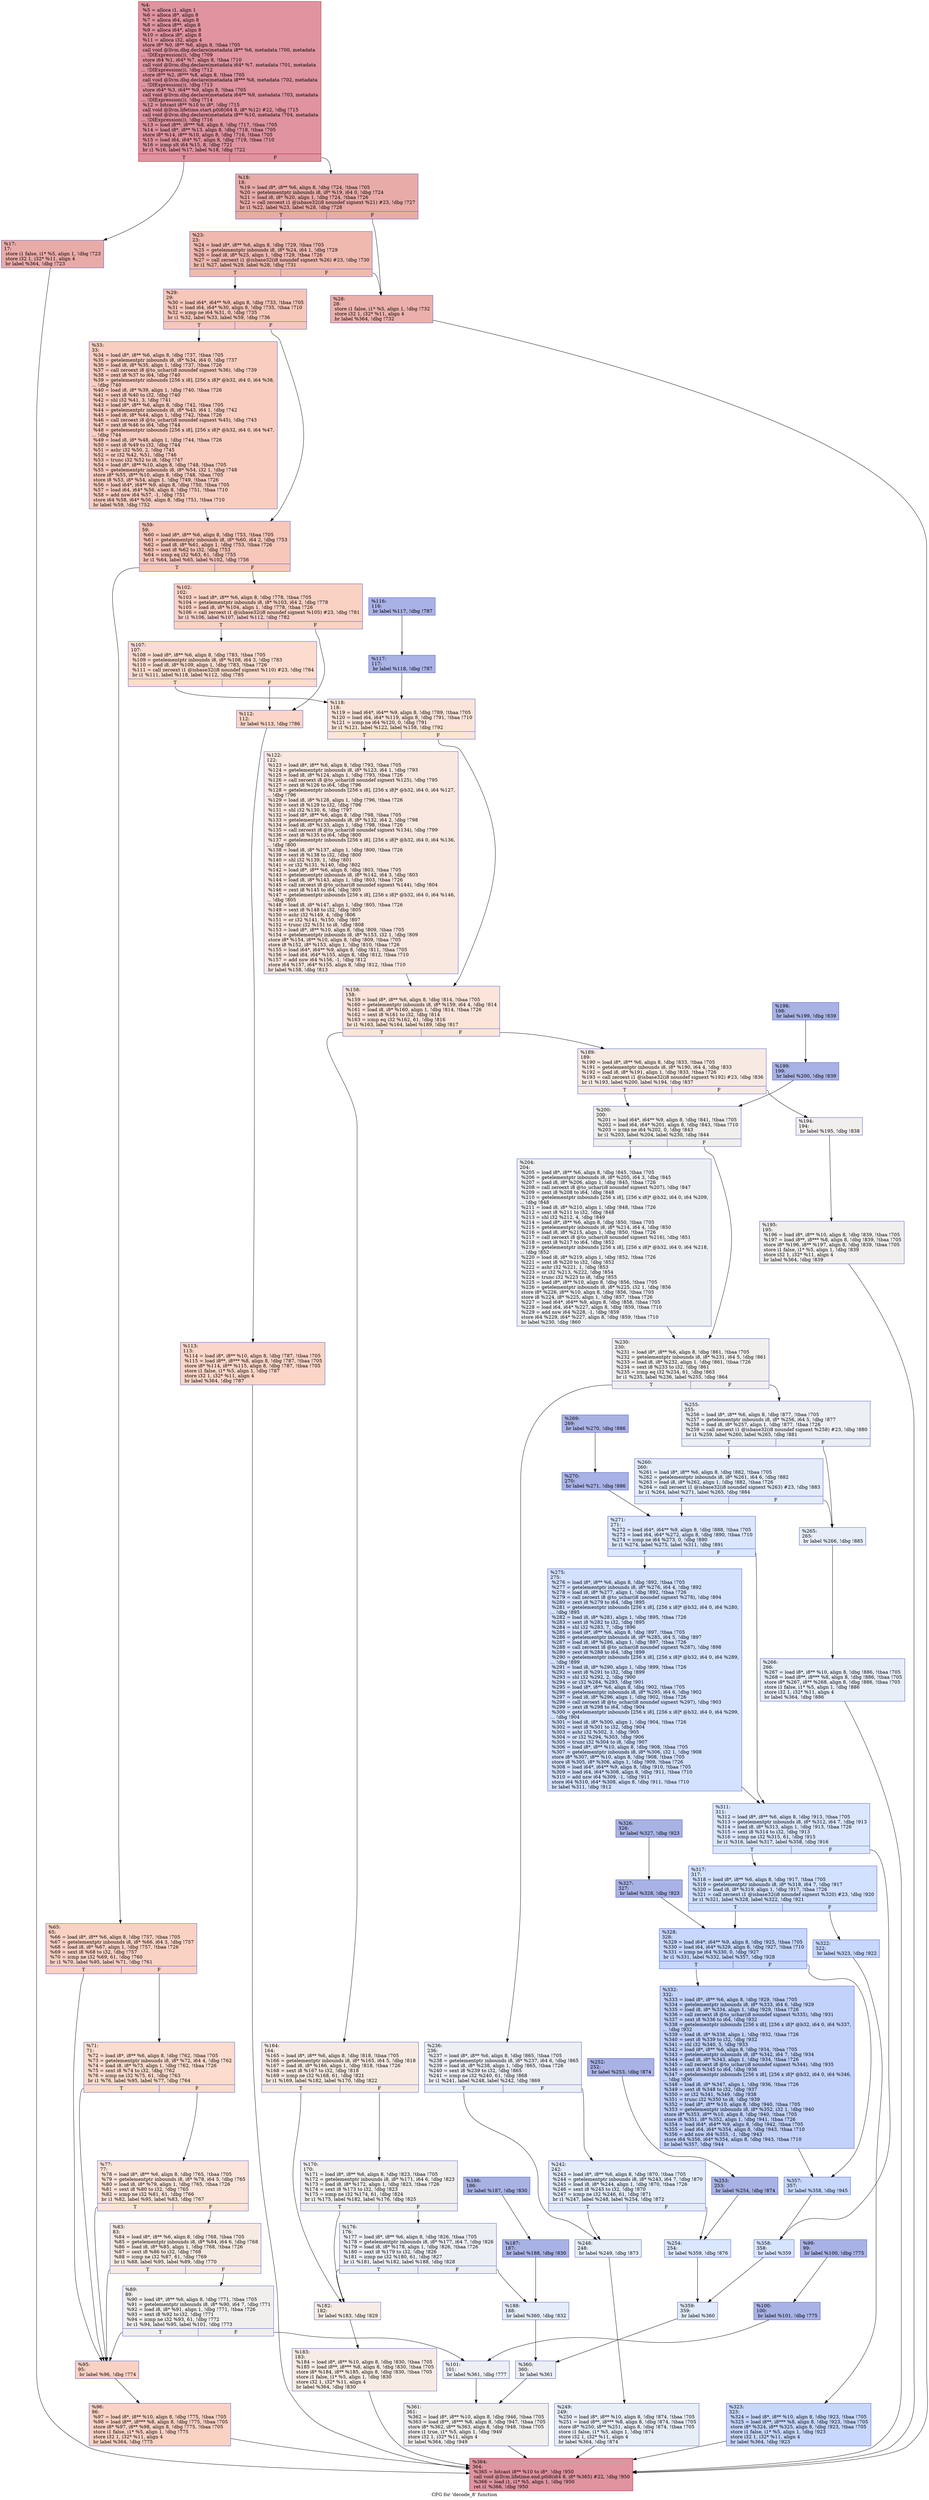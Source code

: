 digraph "CFG for 'decode_8' function" {
	label="CFG for 'decode_8' function";

	Node0x18918f0 [shape=record,color="#b70d28ff", style=filled, fillcolor="#b70d2870",label="{%4:\l  %5 = alloca i1, align 1\l  %6 = alloca i8*, align 8\l  %7 = alloca i64, align 8\l  %8 = alloca i8**, align 8\l  %9 = alloca i64*, align 8\l  %10 = alloca i8*, align 8\l  %11 = alloca i32, align 4\l  store i8* %0, i8** %6, align 8, !tbaa !705\l  call void @llvm.dbg.declare(metadata i8** %6, metadata !700, metadata\l... !DIExpression()), !dbg !709\l  store i64 %1, i64* %7, align 8, !tbaa !710\l  call void @llvm.dbg.declare(metadata i64* %7, metadata !701, metadata\l... !DIExpression()), !dbg !712\l  store i8** %2, i8*** %8, align 8, !tbaa !705\l  call void @llvm.dbg.declare(metadata i8*** %8, metadata !702, metadata\l... !DIExpression()), !dbg !713\l  store i64* %3, i64** %9, align 8, !tbaa !705\l  call void @llvm.dbg.declare(metadata i64** %9, metadata !703, metadata\l... !DIExpression()), !dbg !714\l  %12 = bitcast i8** %10 to i8*, !dbg !715\l  call void @llvm.lifetime.start.p0i8(i64 8, i8* %12) #22, !dbg !715\l  call void @llvm.dbg.declare(metadata i8** %10, metadata !704, metadata\l... !DIExpression()), !dbg !716\l  %13 = load i8**, i8*** %8, align 8, !dbg !717, !tbaa !705\l  %14 = load i8*, i8** %13, align 8, !dbg !718, !tbaa !705\l  store i8* %14, i8** %10, align 8, !dbg !716, !tbaa !705\l  %15 = load i64, i64* %7, align 8, !dbg !719, !tbaa !710\l  %16 = icmp slt i64 %15, 8, !dbg !721\l  br i1 %16, label %17, label %18, !dbg !722\l|{<s0>T|<s1>F}}"];
	Node0x18918f0:s0 -> Node0x1891d50;
	Node0x18918f0:s1 -> Node0x1891da0;
	Node0x1891d50 [shape=record,color="#3d50c3ff", style=filled, fillcolor="#cc403a70",label="{%17:\l17:                                               \l  store i1 false, i1* %5, align 1, !dbg !723\l  store i32 1, i32* %11, align 4\l  br label %364, !dbg !723\l}"];
	Node0x1891d50 -> Node0x1893330;
	Node0x1891da0 [shape=record,color="#3d50c3ff", style=filled, fillcolor="#cc403a70",label="{%18:\l18:                                               \l  %19 = load i8*, i8** %6, align 8, !dbg !724, !tbaa !705\l  %20 = getelementptr inbounds i8, i8* %19, i64 0, !dbg !724\l  %21 = load i8, i8* %20, align 1, !dbg !724, !tbaa !726\l  %22 = call zeroext i1 @isbase32(i8 noundef signext %21) #23, !dbg !727\l  br i1 %22, label %23, label %28, !dbg !728\l|{<s0>T|<s1>F}}"];
	Node0x1891da0:s0 -> Node0x1891df0;
	Node0x1891da0:s1 -> Node0x1891e40;
	Node0x1891df0 [shape=record,color="#3d50c3ff", style=filled, fillcolor="#de614d70",label="{%23:\l23:                                               \l  %24 = load i8*, i8** %6, align 8, !dbg !729, !tbaa !705\l  %25 = getelementptr inbounds i8, i8* %24, i64 1, !dbg !729\l  %26 = load i8, i8* %25, align 1, !dbg !729, !tbaa !726\l  %27 = call zeroext i1 @isbase32(i8 noundef signext %26) #23, !dbg !730\l  br i1 %27, label %29, label %28, !dbg !731\l|{<s0>T|<s1>F}}"];
	Node0x1891df0:s0 -> Node0x1891e90;
	Node0x1891df0:s1 -> Node0x1891e40;
	Node0x1891e40 [shape=record,color="#3d50c3ff", style=filled, fillcolor="#d24b4070",label="{%28:\l28:                                               \l  store i1 false, i1* %5, align 1, !dbg !732\l  store i32 1, i32* %11, align 4\l  br label %364, !dbg !732\l}"];
	Node0x1891e40 -> Node0x1893330;
	Node0x1891e90 [shape=record,color="#3d50c3ff", style=filled, fillcolor="#ec7f6370",label="{%29:\l29:                                               \l  %30 = load i64*, i64** %9, align 8, !dbg !733, !tbaa !705\l  %31 = load i64, i64* %30, align 8, !dbg !735, !tbaa !710\l  %32 = icmp ne i64 %31, 0, !dbg !735\l  br i1 %32, label %33, label %59, !dbg !736\l|{<s0>T|<s1>F}}"];
	Node0x1891e90:s0 -> Node0x1891ee0;
	Node0x1891e90:s1 -> Node0x1891f30;
	Node0x1891ee0 [shape=record,color="#3d50c3ff", style=filled, fillcolor="#f2907270",label="{%33:\l33:                                               \l  %34 = load i8*, i8** %6, align 8, !dbg !737, !tbaa !705\l  %35 = getelementptr inbounds i8, i8* %34, i64 0, !dbg !737\l  %36 = load i8, i8* %35, align 1, !dbg !737, !tbaa !726\l  %37 = call zeroext i8 @to_uchar(i8 noundef signext %36), !dbg !739\l  %38 = zext i8 %37 to i64, !dbg !740\l  %39 = getelementptr inbounds [256 x i8], [256 x i8]* @b32, i64 0, i64 %38,\l... !dbg !740\l  %40 = load i8, i8* %39, align 1, !dbg !740, !tbaa !726\l  %41 = sext i8 %40 to i32, !dbg !740\l  %42 = shl i32 %41, 3, !dbg !741\l  %43 = load i8*, i8** %6, align 8, !dbg !742, !tbaa !705\l  %44 = getelementptr inbounds i8, i8* %43, i64 1, !dbg !742\l  %45 = load i8, i8* %44, align 1, !dbg !742, !tbaa !726\l  %46 = call zeroext i8 @to_uchar(i8 noundef signext %45), !dbg !743\l  %47 = zext i8 %46 to i64, !dbg !744\l  %48 = getelementptr inbounds [256 x i8], [256 x i8]* @b32, i64 0, i64 %47,\l... !dbg !744\l  %49 = load i8, i8* %48, align 1, !dbg !744, !tbaa !726\l  %50 = sext i8 %49 to i32, !dbg !744\l  %51 = ashr i32 %50, 2, !dbg !745\l  %52 = or i32 %42, %51, !dbg !746\l  %53 = trunc i32 %52 to i8, !dbg !747\l  %54 = load i8*, i8** %10, align 8, !dbg !748, !tbaa !705\l  %55 = getelementptr inbounds i8, i8* %54, i32 1, !dbg !748\l  store i8* %55, i8** %10, align 8, !dbg !748, !tbaa !705\l  store i8 %53, i8* %54, align 1, !dbg !749, !tbaa !726\l  %56 = load i64*, i64** %9, align 8, !dbg !750, !tbaa !705\l  %57 = load i64, i64* %56, align 8, !dbg !751, !tbaa !710\l  %58 = add nsw i64 %57, -1, !dbg !751\l  store i64 %58, i64* %56, align 8, !dbg !751, !tbaa !710\l  br label %59, !dbg !752\l}"];
	Node0x1891ee0 -> Node0x1891f30;
	Node0x1891f30 [shape=record,color="#3d50c3ff", style=filled, fillcolor="#ec7f6370",label="{%59:\l59:                                               \l  %60 = load i8*, i8** %6, align 8, !dbg !753, !tbaa !705\l  %61 = getelementptr inbounds i8, i8* %60, i64 2, !dbg !753\l  %62 = load i8, i8* %61, align 1, !dbg !753, !tbaa !726\l  %63 = sext i8 %62 to i32, !dbg !753\l  %64 = icmp eq i32 %63, 61, !dbg !755\l  br i1 %64, label %65, label %102, !dbg !756\l|{<s0>T|<s1>F}}"];
	Node0x1891f30:s0 -> Node0x1891f80;
	Node0x1891f30:s1 -> Node0x18922a0;
	Node0x1891f80 [shape=record,color="#3d50c3ff", style=filled, fillcolor="#f4987a70",label="{%65:\l65:                                               \l  %66 = load i8*, i8** %6, align 8, !dbg !757, !tbaa !705\l  %67 = getelementptr inbounds i8, i8* %66, i64 3, !dbg !757\l  %68 = load i8, i8* %67, align 1, !dbg !757, !tbaa !726\l  %69 = sext i8 %68 to i32, !dbg !757\l  %70 = icmp ne i32 %69, 61, !dbg !760\l  br i1 %70, label %95, label %71, !dbg !761\l|{<s0>T|<s1>F}}"];
	Node0x1891f80:s0 -> Node0x1892110;
	Node0x1891f80:s1 -> Node0x1891fd0;
	Node0x1891fd0 [shape=record,color="#3d50c3ff", style=filled, fillcolor="#f7af9170",label="{%71:\l71:                                               \l  %72 = load i8*, i8** %6, align 8, !dbg !762, !tbaa !705\l  %73 = getelementptr inbounds i8, i8* %72, i64 4, !dbg !762\l  %74 = load i8, i8* %73, align 1, !dbg !762, !tbaa !726\l  %75 = sext i8 %74 to i32, !dbg !762\l  %76 = icmp ne i32 %75, 61, !dbg !763\l  br i1 %76, label %95, label %77, !dbg !764\l|{<s0>T|<s1>F}}"];
	Node0x1891fd0:s0 -> Node0x1892110;
	Node0x1891fd0:s1 -> Node0x1892020;
	Node0x1892020 [shape=record,color="#3d50c3ff", style=filled, fillcolor="#f5c1a970",label="{%77:\l77:                                               \l  %78 = load i8*, i8** %6, align 8, !dbg !765, !tbaa !705\l  %79 = getelementptr inbounds i8, i8* %78, i64 5, !dbg !765\l  %80 = load i8, i8* %79, align 1, !dbg !765, !tbaa !726\l  %81 = sext i8 %80 to i32, !dbg !765\l  %82 = icmp ne i32 %81, 61, !dbg !766\l  br i1 %82, label %95, label %83, !dbg !767\l|{<s0>T|<s1>F}}"];
	Node0x1892020:s0 -> Node0x1892110;
	Node0x1892020:s1 -> Node0x1892070;
	Node0x1892070 [shape=record,color="#3d50c3ff", style=filled, fillcolor="#eed0c070",label="{%83:\l83:                                               \l  %84 = load i8*, i8** %6, align 8, !dbg !768, !tbaa !705\l  %85 = getelementptr inbounds i8, i8* %84, i64 6, !dbg !768\l  %86 = load i8, i8* %85, align 1, !dbg !768, !tbaa !726\l  %87 = sext i8 %86 to i32, !dbg !768\l  %88 = icmp ne i32 %87, 61, !dbg !769\l  br i1 %88, label %95, label %89, !dbg !770\l|{<s0>T|<s1>F}}"];
	Node0x1892070:s0 -> Node0x1892110;
	Node0x1892070:s1 -> Node0x18920c0;
	Node0x18920c0 [shape=record,color="#3d50c3ff", style=filled, fillcolor="#e0dbd870",label="{%89:\l89:                                               \l  %90 = load i8*, i8** %6, align 8, !dbg !771, !tbaa !705\l  %91 = getelementptr inbounds i8, i8* %90, i64 7, !dbg !771\l  %92 = load i8, i8* %91, align 1, !dbg !771, !tbaa !726\l  %93 = sext i8 %92 to i32, !dbg !771\l  %94 = icmp ne i32 %93, 61, !dbg !772\l  br i1 %94, label %95, label %101, !dbg !773\l|{<s0>T|<s1>F}}"];
	Node0x18920c0:s0 -> Node0x1892110;
	Node0x18920c0:s1 -> Node0x1892250;
	Node0x1892110 [shape=record,color="#3d50c3ff", style=filled, fillcolor="#f4987a70",label="{%95:\l95:                                               \l  br label %96, !dbg !774\l}"];
	Node0x1892110 -> Node0x1892160;
	Node0x1892160 [shape=record,color="#3d50c3ff", style=filled, fillcolor="#f4987a70",label="{%96:\l96:                                               \l  %97 = load i8*, i8** %10, align 8, !dbg !775, !tbaa !705\l  %98 = load i8**, i8*** %8, align 8, !dbg !775, !tbaa !705\l  store i8* %97, i8** %98, align 8, !dbg !775, !tbaa !705\l  store i1 false, i1* %5, align 1, !dbg !775\l  store i32 1, i32* %11, align 4\l  br label %364, !dbg !775\l}"];
	Node0x1892160 -> Node0x1893330;
	Node0x18921b0 [shape=record,color="#3d50c3ff", style=filled, fillcolor="#3d50c370",label="{%99:\l99:                                               \l  br label %100, !dbg !775\l}"];
	Node0x18921b0 -> Node0x1892200;
	Node0x1892200 [shape=record,color="#3d50c3ff", style=filled, fillcolor="#3d50c370",label="{%100:\l100:                                              \l  br label %101, !dbg !775\l}"];
	Node0x1892200 -> Node0x1892250;
	Node0x1892250 [shape=record,color="#3d50c3ff", style=filled, fillcolor="#d4dbe670",label="{%101:\l101:                                              \l  br label %361, !dbg !777\l}"];
	Node0x1892250 -> Node0x18932e0;
	Node0x18922a0 [shape=record,color="#3d50c3ff", style=filled, fillcolor="#f4987a70",label="{%102:\l102:                                              \l  %103 = load i8*, i8** %6, align 8, !dbg !778, !tbaa !705\l  %104 = getelementptr inbounds i8, i8* %103, i64 2, !dbg !778\l  %105 = load i8, i8* %104, align 1, !dbg !778, !tbaa !726\l  %106 = call zeroext i1 @isbase32(i8 noundef signext %105) #23, !dbg !781\l  br i1 %106, label %107, label %112, !dbg !782\l|{<s0>T|<s1>F}}"];
	Node0x18922a0:s0 -> Node0x18922f0;
	Node0x18922a0:s1 -> Node0x1892340;
	Node0x18922f0 [shape=record,color="#3d50c3ff", style=filled, fillcolor="#f7af9170",label="{%107:\l107:                                              \l  %108 = load i8*, i8** %6, align 8, !dbg !783, !tbaa !705\l  %109 = getelementptr inbounds i8, i8* %108, i64 3, !dbg !783\l  %110 = load i8, i8* %109, align 1, !dbg !783, !tbaa !726\l  %111 = call zeroext i1 @isbase32(i8 noundef signext %110) #23, !dbg !784\l  br i1 %111, label %118, label %112, !dbg !785\l|{<s0>T|<s1>F}}"];
	Node0x18922f0:s0 -> Node0x1892480;
	Node0x18922f0:s1 -> Node0x1892340;
	Node0x1892340 [shape=record,color="#3d50c3ff", style=filled, fillcolor="#f5a08170",label="{%112:\l112:                                              \l  br label %113, !dbg !786\l}"];
	Node0x1892340 -> Node0x1892390;
	Node0x1892390 [shape=record,color="#3d50c3ff", style=filled, fillcolor="#f5a08170",label="{%113:\l113:                                              \l  %114 = load i8*, i8** %10, align 8, !dbg !787, !tbaa !705\l  %115 = load i8**, i8*** %8, align 8, !dbg !787, !tbaa !705\l  store i8* %114, i8** %115, align 8, !dbg !787, !tbaa !705\l  store i1 false, i1* %5, align 1, !dbg !787\l  store i32 1, i32* %11, align 4\l  br label %364, !dbg !787\l}"];
	Node0x1892390 -> Node0x1893330;
	Node0x18923e0 [shape=record,color="#3d50c3ff", style=filled, fillcolor="#3d50c370",label="{%116:\l116:                                              \l  br label %117, !dbg !787\l}"];
	Node0x18923e0 -> Node0x1892430;
	Node0x1892430 [shape=record,color="#3d50c3ff", style=filled, fillcolor="#3d50c370",label="{%117:\l117:                                              \l  br label %118, !dbg !787\l}"];
	Node0x1892430 -> Node0x1892480;
	Node0x1892480 [shape=record,color="#3d50c3ff", style=filled, fillcolor="#f5c1a970",label="{%118:\l118:                                              \l  %119 = load i64*, i64** %9, align 8, !dbg !789, !tbaa !705\l  %120 = load i64, i64* %119, align 8, !dbg !791, !tbaa !710\l  %121 = icmp ne i64 %120, 0, !dbg !791\l  br i1 %121, label %122, label %158, !dbg !792\l|{<s0>T|<s1>F}}"];
	Node0x1892480:s0 -> Node0x18924d0;
	Node0x1892480:s1 -> Node0x1892520;
	Node0x18924d0 [shape=record,color="#3d50c3ff", style=filled, fillcolor="#f1ccb870",label="{%122:\l122:                                              \l  %123 = load i8*, i8** %6, align 8, !dbg !793, !tbaa !705\l  %124 = getelementptr inbounds i8, i8* %123, i64 1, !dbg !793\l  %125 = load i8, i8* %124, align 1, !dbg !793, !tbaa !726\l  %126 = call zeroext i8 @to_uchar(i8 noundef signext %125), !dbg !795\l  %127 = zext i8 %126 to i64, !dbg !796\l  %128 = getelementptr inbounds [256 x i8], [256 x i8]* @b32, i64 0, i64 %127,\l... !dbg !796\l  %129 = load i8, i8* %128, align 1, !dbg !796, !tbaa !726\l  %130 = sext i8 %129 to i32, !dbg !796\l  %131 = shl i32 %130, 6, !dbg !797\l  %132 = load i8*, i8** %6, align 8, !dbg !798, !tbaa !705\l  %133 = getelementptr inbounds i8, i8* %132, i64 2, !dbg !798\l  %134 = load i8, i8* %133, align 1, !dbg !798, !tbaa !726\l  %135 = call zeroext i8 @to_uchar(i8 noundef signext %134), !dbg !799\l  %136 = zext i8 %135 to i64, !dbg !800\l  %137 = getelementptr inbounds [256 x i8], [256 x i8]* @b32, i64 0, i64 %136,\l... !dbg !800\l  %138 = load i8, i8* %137, align 1, !dbg !800, !tbaa !726\l  %139 = sext i8 %138 to i32, !dbg !800\l  %140 = shl i32 %139, 1, !dbg !801\l  %141 = or i32 %131, %140, !dbg !802\l  %142 = load i8*, i8** %6, align 8, !dbg !803, !tbaa !705\l  %143 = getelementptr inbounds i8, i8* %142, i64 3, !dbg !803\l  %144 = load i8, i8* %143, align 1, !dbg !803, !tbaa !726\l  %145 = call zeroext i8 @to_uchar(i8 noundef signext %144), !dbg !804\l  %146 = zext i8 %145 to i64, !dbg !805\l  %147 = getelementptr inbounds [256 x i8], [256 x i8]* @b32, i64 0, i64 %146,\l... !dbg !805\l  %148 = load i8, i8* %147, align 1, !dbg !805, !tbaa !726\l  %149 = sext i8 %148 to i32, !dbg !805\l  %150 = ashr i32 %149, 4, !dbg !806\l  %151 = or i32 %141, %150, !dbg !807\l  %152 = trunc i32 %151 to i8, !dbg !808\l  %153 = load i8*, i8** %10, align 8, !dbg !809, !tbaa !705\l  %154 = getelementptr inbounds i8, i8* %153, i32 1, !dbg !809\l  store i8* %154, i8** %10, align 8, !dbg !809, !tbaa !705\l  store i8 %152, i8* %153, align 1, !dbg !810, !tbaa !726\l  %155 = load i64*, i64** %9, align 8, !dbg !811, !tbaa !705\l  %156 = load i64, i64* %155, align 8, !dbg !812, !tbaa !710\l  %157 = add nsw i64 %156, -1, !dbg !812\l  store i64 %157, i64* %155, align 8, !dbg !812, !tbaa !710\l  br label %158, !dbg !813\l}"];
	Node0x18924d0 -> Node0x1892520;
	Node0x1892520 [shape=record,color="#3d50c3ff", style=filled, fillcolor="#f5c1a970",label="{%158:\l158:                                              \l  %159 = load i8*, i8** %6, align 8, !dbg !814, !tbaa !705\l  %160 = getelementptr inbounds i8, i8* %159, i64 4, !dbg !814\l  %161 = load i8, i8* %160, align 1, !dbg !814, !tbaa !726\l  %162 = sext i8 %161 to i32, !dbg !814\l  %163 = icmp eq i32 %162, 61, !dbg !816\l  br i1 %163, label %164, label %189, !dbg !817\l|{<s0>T|<s1>F}}"];
	Node0x1892520:s0 -> Node0x1892570;
	Node0x1892520:s1 -> Node0x18927f0;
	Node0x1892570 [shape=record,color="#3d50c3ff", style=filled, fillcolor="#eed0c070",label="{%164:\l164:                                              \l  %165 = load i8*, i8** %6, align 8, !dbg !818, !tbaa !705\l  %166 = getelementptr inbounds i8, i8* %165, i64 5, !dbg !818\l  %167 = load i8, i8* %166, align 1, !dbg !818, !tbaa !726\l  %168 = sext i8 %167 to i32, !dbg !818\l  %169 = icmp ne i32 %168, 61, !dbg !821\l  br i1 %169, label %182, label %170, !dbg !822\l|{<s0>T|<s1>F}}"];
	Node0x1892570:s0 -> Node0x1892660;
	Node0x1892570:s1 -> Node0x18925c0;
	Node0x18925c0 [shape=record,color="#3d50c3ff", style=filled, fillcolor="#e0dbd870",label="{%170:\l170:                                              \l  %171 = load i8*, i8** %6, align 8, !dbg !823, !tbaa !705\l  %172 = getelementptr inbounds i8, i8* %171, i64 6, !dbg !823\l  %173 = load i8, i8* %172, align 1, !dbg !823, !tbaa !726\l  %174 = sext i8 %173 to i32, !dbg !823\l  %175 = icmp ne i32 %174, 61, !dbg !824\l  br i1 %175, label %182, label %176, !dbg !825\l|{<s0>T|<s1>F}}"];
	Node0x18925c0:s0 -> Node0x1892660;
	Node0x18925c0:s1 -> Node0x1892610;
	Node0x1892610 [shape=record,color="#3d50c3ff", style=filled, fillcolor="#d4dbe670",label="{%176:\l176:                                              \l  %177 = load i8*, i8** %6, align 8, !dbg !826, !tbaa !705\l  %178 = getelementptr inbounds i8, i8* %177, i64 7, !dbg !826\l  %179 = load i8, i8* %178, align 1, !dbg !826, !tbaa !726\l  %180 = sext i8 %179 to i32, !dbg !826\l  %181 = icmp ne i32 %180, 61, !dbg !827\l  br i1 %181, label %182, label %188, !dbg !828\l|{<s0>T|<s1>F}}"];
	Node0x1892610:s0 -> Node0x1892660;
	Node0x1892610:s1 -> Node0x18927a0;
	Node0x1892660 [shape=record,color="#3d50c3ff", style=filled, fillcolor="#ecd3c570",label="{%182:\l182:                                              \l  br label %183, !dbg !829\l}"];
	Node0x1892660 -> Node0x18926b0;
	Node0x18926b0 [shape=record,color="#3d50c3ff", style=filled, fillcolor="#ecd3c570",label="{%183:\l183:                                              \l  %184 = load i8*, i8** %10, align 8, !dbg !830, !tbaa !705\l  %185 = load i8**, i8*** %8, align 8, !dbg !830, !tbaa !705\l  store i8* %184, i8** %185, align 8, !dbg !830, !tbaa !705\l  store i1 false, i1* %5, align 1, !dbg !830\l  store i32 1, i32* %11, align 4\l  br label %364, !dbg !830\l}"];
	Node0x18926b0 -> Node0x1893330;
	Node0x1892700 [shape=record,color="#3d50c3ff", style=filled, fillcolor="#3d50c370",label="{%186:\l186:                                              \l  br label %187, !dbg !830\l}"];
	Node0x1892700 -> Node0x1892750;
	Node0x1892750 [shape=record,color="#3d50c3ff", style=filled, fillcolor="#3d50c370",label="{%187:\l187:                                              \l  br label %188, !dbg !830\l}"];
	Node0x1892750 -> Node0x18927a0;
	Node0x18927a0 [shape=record,color="#3d50c3ff", style=filled, fillcolor="#c1d4f470",label="{%188:\l188:                                              \l  br label %360, !dbg !832\l}"];
	Node0x18927a0 -> Node0x1893290;
	Node0x18927f0 [shape=record,color="#3d50c3ff", style=filled, fillcolor="#eed0c070",label="{%189:\l189:                                              \l  %190 = load i8*, i8** %6, align 8, !dbg !833, !tbaa !705\l  %191 = getelementptr inbounds i8, i8* %190, i64 4, !dbg !833\l  %192 = load i8, i8* %191, align 1, !dbg !833, !tbaa !726\l  %193 = call zeroext i1 @isbase32(i8 noundef signext %192) #23, !dbg !836\l  br i1 %193, label %200, label %194, !dbg !837\l|{<s0>T|<s1>F}}"];
	Node0x18927f0:s0 -> Node0x1892980;
	Node0x18927f0:s1 -> Node0x1892840;
	Node0x1892840 [shape=record,color="#3d50c3ff", style=filled, fillcolor="#e0dbd870",label="{%194:\l194:                                              \l  br label %195, !dbg !838\l}"];
	Node0x1892840 -> Node0x1892890;
	Node0x1892890 [shape=record,color="#3d50c3ff", style=filled, fillcolor="#e0dbd870",label="{%195:\l195:                                              \l  %196 = load i8*, i8** %10, align 8, !dbg !839, !tbaa !705\l  %197 = load i8**, i8*** %8, align 8, !dbg !839, !tbaa !705\l  store i8* %196, i8** %197, align 8, !dbg !839, !tbaa !705\l  store i1 false, i1* %5, align 1, !dbg !839\l  store i32 1, i32* %11, align 4\l  br label %364, !dbg !839\l}"];
	Node0x1892890 -> Node0x1893330;
	Node0x18928e0 [shape=record,color="#3d50c3ff", style=filled, fillcolor="#3d50c370",label="{%198:\l198:                                              \l  br label %199, !dbg !839\l}"];
	Node0x18928e0 -> Node0x1892930;
	Node0x1892930 [shape=record,color="#3d50c3ff", style=filled, fillcolor="#3d50c370",label="{%199:\l199:                                              \l  br label %200, !dbg !839\l}"];
	Node0x1892930 -> Node0x1892980;
	Node0x1892980 [shape=record,color="#3d50c3ff", style=filled, fillcolor="#e0dbd870",label="{%200:\l200:                                              \l  %201 = load i64*, i64** %9, align 8, !dbg !841, !tbaa !705\l  %202 = load i64, i64* %201, align 8, !dbg !843, !tbaa !710\l  %203 = icmp ne i64 %202, 0, !dbg !843\l  br i1 %203, label %204, label %230, !dbg !844\l|{<s0>T|<s1>F}}"];
	Node0x1892980:s0 -> Node0x18929d0;
	Node0x1892980:s1 -> Node0x1892a20;
	Node0x18929d0 [shape=record,color="#3d50c3ff", style=filled, fillcolor="#d6dce470",label="{%204:\l204:                                              \l  %205 = load i8*, i8** %6, align 8, !dbg !845, !tbaa !705\l  %206 = getelementptr inbounds i8, i8* %205, i64 3, !dbg !845\l  %207 = load i8, i8* %206, align 1, !dbg !845, !tbaa !726\l  %208 = call zeroext i8 @to_uchar(i8 noundef signext %207), !dbg !847\l  %209 = zext i8 %208 to i64, !dbg !848\l  %210 = getelementptr inbounds [256 x i8], [256 x i8]* @b32, i64 0, i64 %209,\l... !dbg !848\l  %211 = load i8, i8* %210, align 1, !dbg !848, !tbaa !726\l  %212 = sext i8 %211 to i32, !dbg !848\l  %213 = shl i32 %212, 4, !dbg !849\l  %214 = load i8*, i8** %6, align 8, !dbg !850, !tbaa !705\l  %215 = getelementptr inbounds i8, i8* %214, i64 4, !dbg !850\l  %216 = load i8, i8* %215, align 1, !dbg !850, !tbaa !726\l  %217 = call zeroext i8 @to_uchar(i8 noundef signext %216), !dbg !851\l  %218 = zext i8 %217 to i64, !dbg !852\l  %219 = getelementptr inbounds [256 x i8], [256 x i8]* @b32, i64 0, i64 %218,\l... !dbg !852\l  %220 = load i8, i8* %219, align 1, !dbg !852, !tbaa !726\l  %221 = sext i8 %220 to i32, !dbg !852\l  %222 = ashr i32 %221, 1, !dbg !853\l  %223 = or i32 %213, %222, !dbg !854\l  %224 = trunc i32 %223 to i8, !dbg !855\l  %225 = load i8*, i8** %10, align 8, !dbg !856, !tbaa !705\l  %226 = getelementptr inbounds i8, i8* %225, i32 1, !dbg !856\l  store i8* %226, i8** %10, align 8, !dbg !856, !tbaa !705\l  store i8 %224, i8* %225, align 1, !dbg !857, !tbaa !726\l  %227 = load i64*, i64** %9, align 8, !dbg !858, !tbaa !705\l  %228 = load i64, i64* %227, align 8, !dbg !859, !tbaa !710\l  %229 = add nsw i64 %228, -1, !dbg !859\l  store i64 %229, i64* %227, align 8, !dbg !859, !tbaa !710\l  br label %230, !dbg !860\l}"];
	Node0x18929d0 -> Node0x1892a20;
	Node0x1892a20 [shape=record,color="#3d50c3ff", style=filled, fillcolor="#e0dbd870",label="{%230:\l230:                                              \l  %231 = load i8*, i8** %6, align 8, !dbg !861, !tbaa !705\l  %232 = getelementptr inbounds i8, i8* %231, i64 5, !dbg !861\l  %233 = load i8, i8* %232, align 1, !dbg !861, !tbaa !726\l  %234 = sext i8 %233 to i32, !dbg !861\l  %235 = icmp eq i32 %234, 61, !dbg !863\l  br i1 %235, label %236, label %255, !dbg !864\l|{<s0>T|<s1>F}}"];
	Node0x1892a20:s0 -> Node0x1892a70;
	Node0x1892a20:s1 -> Node0x1892ca0;
	Node0x1892a70 [shape=record,color="#3d50c3ff", style=filled, fillcolor="#d4dbe670",label="{%236:\l236:                                              \l  %237 = load i8*, i8** %6, align 8, !dbg !865, !tbaa !705\l  %238 = getelementptr inbounds i8, i8* %237, i64 6, !dbg !865\l  %239 = load i8, i8* %238, align 1, !dbg !865, !tbaa !726\l  %240 = sext i8 %239 to i32, !dbg !865\l  %241 = icmp ne i32 %240, 61, !dbg !868\l  br i1 %241, label %248, label %242, !dbg !869\l|{<s0>T|<s1>F}}"];
	Node0x1892a70:s0 -> Node0x1892b10;
	Node0x1892a70:s1 -> Node0x1892ac0;
	Node0x1892ac0 [shape=record,color="#3d50c3ff", style=filled, fillcolor="#c1d4f470",label="{%242:\l242:                                              \l  %243 = load i8*, i8** %6, align 8, !dbg !870, !tbaa !705\l  %244 = getelementptr inbounds i8, i8* %243, i64 7, !dbg !870\l  %245 = load i8, i8* %244, align 1, !dbg !870, !tbaa !726\l  %246 = sext i8 %245 to i32, !dbg !870\l  %247 = icmp ne i32 %246, 61, !dbg !871\l  br i1 %247, label %248, label %254, !dbg !872\l|{<s0>T|<s1>F}}"];
	Node0x1892ac0:s0 -> Node0x1892b10;
	Node0x1892ac0:s1 -> Node0x1892c50;
	Node0x1892b10 [shape=record,color="#3d50c3ff", style=filled, fillcolor="#cbd8ee70",label="{%248:\l248:                                              \l  br label %249, !dbg !873\l}"];
	Node0x1892b10 -> Node0x1892b60;
	Node0x1892b60 [shape=record,color="#3d50c3ff", style=filled, fillcolor="#cbd8ee70",label="{%249:\l249:                                              \l  %250 = load i8*, i8** %10, align 8, !dbg !874, !tbaa !705\l  %251 = load i8**, i8*** %8, align 8, !dbg !874, !tbaa !705\l  store i8* %250, i8** %251, align 8, !dbg !874, !tbaa !705\l  store i1 false, i1* %5, align 1, !dbg !874\l  store i32 1, i32* %11, align 4\l  br label %364, !dbg !874\l}"];
	Node0x1892b60 -> Node0x1893330;
	Node0x1892bb0 [shape=record,color="#3d50c3ff", style=filled, fillcolor="#3d50c370",label="{%252:\l252:                                              \l  br label %253, !dbg !874\l}"];
	Node0x1892bb0 -> Node0x1892c00;
	Node0x1892c00 [shape=record,color="#3d50c3ff", style=filled, fillcolor="#3d50c370",label="{%253:\l253:                                              \l  br label %254, !dbg !874\l}"];
	Node0x1892c00 -> Node0x1892c50;
	Node0x1892c50 [shape=record,color="#3d50c3ff", style=filled, fillcolor="#aec9fc70",label="{%254:\l254:                                              \l  br label %359, !dbg !876\l}"];
	Node0x1892c50 -> Node0x1893240;
	Node0x1892ca0 [shape=record,color="#3d50c3ff", style=filled, fillcolor="#d4dbe670",label="{%255:\l255:                                              \l  %256 = load i8*, i8** %6, align 8, !dbg !877, !tbaa !705\l  %257 = getelementptr inbounds i8, i8* %256, i64 5, !dbg !877\l  %258 = load i8, i8* %257, align 1, !dbg !877, !tbaa !726\l  %259 = call zeroext i1 @isbase32(i8 noundef signext %258) #23, !dbg !880\l  br i1 %259, label %260, label %265, !dbg !881\l|{<s0>T|<s1>F}}"];
	Node0x1892ca0:s0 -> Node0x1892cf0;
	Node0x1892ca0:s1 -> Node0x1892d40;
	Node0x1892cf0 [shape=record,color="#3d50c3ff", style=filled, fillcolor="#c1d4f470",label="{%260:\l260:                                              \l  %261 = load i8*, i8** %6, align 8, !dbg !882, !tbaa !705\l  %262 = getelementptr inbounds i8, i8* %261, i64 6, !dbg !882\l  %263 = load i8, i8* %262, align 1, !dbg !882, !tbaa !726\l  %264 = call zeroext i1 @isbase32(i8 noundef signext %263) #23, !dbg !883\l  br i1 %264, label %271, label %265, !dbg !884\l|{<s0>T|<s1>F}}"];
	Node0x1892cf0:s0 -> Node0x1892e80;
	Node0x1892cf0:s1 -> Node0x1892d40;
	Node0x1892d40 [shape=record,color="#3d50c3ff", style=filled, fillcolor="#cbd8ee70",label="{%265:\l265:                                              \l  br label %266, !dbg !885\l}"];
	Node0x1892d40 -> Node0x1892d90;
	Node0x1892d90 [shape=record,color="#3d50c3ff", style=filled, fillcolor="#cbd8ee70",label="{%266:\l266:                                              \l  %267 = load i8*, i8** %10, align 8, !dbg !886, !tbaa !705\l  %268 = load i8**, i8*** %8, align 8, !dbg !886, !tbaa !705\l  store i8* %267, i8** %268, align 8, !dbg !886, !tbaa !705\l  store i1 false, i1* %5, align 1, !dbg !886\l  store i32 1, i32* %11, align 4\l  br label %364, !dbg !886\l}"];
	Node0x1892d90 -> Node0x1893330;
	Node0x1892de0 [shape=record,color="#3d50c3ff", style=filled, fillcolor="#3d50c370",label="{%269:\l269:                                              \l  br label %270, !dbg !886\l}"];
	Node0x1892de0 -> Node0x1892e30;
	Node0x1892e30 [shape=record,color="#3d50c3ff", style=filled, fillcolor="#3d50c370",label="{%270:\l270:                                              \l  br label %271, !dbg !886\l}"];
	Node0x1892e30 -> Node0x1892e80;
	Node0x1892e80 [shape=record,color="#3d50c3ff", style=filled, fillcolor="#aec9fc70",label="{%271:\l271:                                              \l  %272 = load i64*, i64** %9, align 8, !dbg !888, !tbaa !705\l  %273 = load i64, i64* %272, align 8, !dbg !890, !tbaa !710\l  %274 = icmp ne i64 %273, 0, !dbg !890\l  br i1 %274, label %275, label %311, !dbg !891\l|{<s0>T|<s1>F}}"];
	Node0x1892e80:s0 -> Node0x1892ed0;
	Node0x1892e80:s1 -> Node0x1892f20;
	Node0x1892ed0 [shape=record,color="#3d50c3ff", style=filled, fillcolor="#9ebeff70",label="{%275:\l275:                                              \l  %276 = load i8*, i8** %6, align 8, !dbg !892, !tbaa !705\l  %277 = getelementptr inbounds i8, i8* %276, i64 4, !dbg !892\l  %278 = load i8, i8* %277, align 1, !dbg !892, !tbaa !726\l  %279 = call zeroext i8 @to_uchar(i8 noundef signext %278), !dbg !894\l  %280 = zext i8 %279 to i64, !dbg !895\l  %281 = getelementptr inbounds [256 x i8], [256 x i8]* @b32, i64 0, i64 %280,\l... !dbg !895\l  %282 = load i8, i8* %281, align 1, !dbg !895, !tbaa !726\l  %283 = sext i8 %282 to i32, !dbg !895\l  %284 = shl i32 %283, 7, !dbg !896\l  %285 = load i8*, i8** %6, align 8, !dbg !897, !tbaa !705\l  %286 = getelementptr inbounds i8, i8* %285, i64 5, !dbg !897\l  %287 = load i8, i8* %286, align 1, !dbg !897, !tbaa !726\l  %288 = call zeroext i8 @to_uchar(i8 noundef signext %287), !dbg !898\l  %289 = zext i8 %288 to i64, !dbg !899\l  %290 = getelementptr inbounds [256 x i8], [256 x i8]* @b32, i64 0, i64 %289,\l... !dbg !899\l  %291 = load i8, i8* %290, align 1, !dbg !899, !tbaa !726\l  %292 = sext i8 %291 to i32, !dbg !899\l  %293 = shl i32 %292, 2, !dbg !900\l  %294 = or i32 %284, %293, !dbg !901\l  %295 = load i8*, i8** %6, align 8, !dbg !902, !tbaa !705\l  %296 = getelementptr inbounds i8, i8* %295, i64 6, !dbg !902\l  %297 = load i8, i8* %296, align 1, !dbg !902, !tbaa !726\l  %298 = call zeroext i8 @to_uchar(i8 noundef signext %297), !dbg !903\l  %299 = zext i8 %298 to i64, !dbg !904\l  %300 = getelementptr inbounds [256 x i8], [256 x i8]* @b32, i64 0, i64 %299,\l... !dbg !904\l  %301 = load i8, i8* %300, align 1, !dbg !904, !tbaa !726\l  %302 = sext i8 %301 to i32, !dbg !904\l  %303 = ashr i32 %302, 3, !dbg !905\l  %304 = or i32 %294, %303, !dbg !906\l  %305 = trunc i32 %304 to i8, !dbg !907\l  %306 = load i8*, i8** %10, align 8, !dbg !908, !tbaa !705\l  %307 = getelementptr inbounds i8, i8* %306, i32 1, !dbg !908\l  store i8* %307, i8** %10, align 8, !dbg !908, !tbaa !705\l  store i8 %305, i8* %306, align 1, !dbg !909, !tbaa !726\l  %308 = load i64*, i64** %9, align 8, !dbg !910, !tbaa !705\l  %309 = load i64, i64* %308, align 8, !dbg !911, !tbaa !710\l  %310 = add nsw i64 %309, -1, !dbg !911\l  store i64 %310, i64* %308, align 8, !dbg !911, !tbaa !710\l  br label %311, !dbg !912\l}"];
	Node0x1892ed0 -> Node0x1892f20;
	Node0x1892f20 [shape=record,color="#3d50c3ff", style=filled, fillcolor="#aec9fc70",label="{%311:\l311:                                              \l  %312 = load i8*, i8** %6, align 8, !dbg !913, !tbaa !705\l  %313 = getelementptr inbounds i8, i8* %312, i64 7, !dbg !913\l  %314 = load i8, i8* %313, align 1, !dbg !913, !tbaa !726\l  %315 = sext i8 %314 to i32, !dbg !913\l  %316 = icmp ne i32 %315, 61, !dbg !915\l  br i1 %316, label %317, label %358, !dbg !916\l|{<s0>T|<s1>F}}"];
	Node0x1892f20:s0 -> Node0x1892f70;
	Node0x1892f20:s1 -> Node0x18931f0;
	Node0x1892f70 [shape=record,color="#3d50c3ff", style=filled, fillcolor="#9abbff70",label="{%317:\l317:                                              \l  %318 = load i8*, i8** %6, align 8, !dbg !917, !tbaa !705\l  %319 = getelementptr inbounds i8, i8* %318, i64 7, !dbg !917\l  %320 = load i8, i8* %319, align 1, !dbg !917, !tbaa !726\l  %321 = call zeroext i1 @isbase32(i8 noundef signext %320) #23, !dbg !920\l  br i1 %321, label %328, label %322, !dbg !921\l|{<s0>T|<s1>F}}"];
	Node0x1892f70:s0 -> Node0x1893100;
	Node0x1892f70:s1 -> Node0x1892fc0;
	Node0x1892fc0 [shape=record,color="#3d50c3ff", style=filled, fillcolor="#81a4fb70",label="{%322:\l322:                                              \l  br label %323, !dbg !922\l}"];
	Node0x1892fc0 -> Node0x1893010;
	Node0x1893010 [shape=record,color="#3d50c3ff", style=filled, fillcolor="#81a4fb70",label="{%323:\l323:                                              \l  %324 = load i8*, i8** %10, align 8, !dbg !923, !tbaa !705\l  %325 = load i8**, i8*** %8, align 8, !dbg !923, !tbaa !705\l  store i8* %324, i8** %325, align 8, !dbg !923, !tbaa !705\l  store i1 false, i1* %5, align 1, !dbg !923\l  store i32 1, i32* %11, align 4\l  br label %364, !dbg !923\l}"];
	Node0x1893010 -> Node0x1893330;
	Node0x1893060 [shape=record,color="#3d50c3ff", style=filled, fillcolor="#3d50c370",label="{%326:\l326:                                              \l  br label %327, !dbg !923\l}"];
	Node0x1893060 -> Node0x18930b0;
	Node0x18930b0 [shape=record,color="#3d50c3ff", style=filled, fillcolor="#3d50c370",label="{%327:\l327:                                              \l  br label %328, !dbg !923\l}"];
	Node0x18930b0 -> Node0x1893100;
	Node0x1893100 [shape=record,color="#3d50c3ff", style=filled, fillcolor="#81a4fb70",label="{%328:\l328:                                              \l  %329 = load i64*, i64** %9, align 8, !dbg !925, !tbaa !705\l  %330 = load i64, i64* %329, align 8, !dbg !927, !tbaa !710\l  %331 = icmp ne i64 %330, 0, !dbg !927\l  br i1 %331, label %332, label %357, !dbg !928\l|{<s0>T|<s1>F}}"];
	Node0x1893100:s0 -> Node0x1893150;
	Node0x1893100:s1 -> Node0x18931a0;
	Node0x1893150 [shape=record,color="#3d50c3ff", style=filled, fillcolor="#779af770",label="{%332:\l332:                                              \l  %333 = load i8*, i8** %6, align 8, !dbg !929, !tbaa !705\l  %334 = getelementptr inbounds i8, i8* %333, i64 6, !dbg !929\l  %335 = load i8, i8* %334, align 1, !dbg !929, !tbaa !726\l  %336 = call zeroext i8 @to_uchar(i8 noundef signext %335), !dbg !931\l  %337 = zext i8 %336 to i64, !dbg !932\l  %338 = getelementptr inbounds [256 x i8], [256 x i8]* @b32, i64 0, i64 %337,\l... !dbg !932\l  %339 = load i8, i8* %338, align 1, !dbg !932, !tbaa !726\l  %340 = sext i8 %339 to i32, !dbg !932\l  %341 = shl i32 %340, 5, !dbg !933\l  %342 = load i8*, i8** %6, align 8, !dbg !934, !tbaa !705\l  %343 = getelementptr inbounds i8, i8* %342, i64 7, !dbg !934\l  %344 = load i8, i8* %343, align 1, !dbg !934, !tbaa !726\l  %345 = call zeroext i8 @to_uchar(i8 noundef signext %344), !dbg !935\l  %346 = zext i8 %345 to i64, !dbg !936\l  %347 = getelementptr inbounds [256 x i8], [256 x i8]* @b32, i64 0, i64 %346,\l... !dbg !936\l  %348 = load i8, i8* %347, align 1, !dbg !936, !tbaa !726\l  %349 = sext i8 %348 to i32, !dbg !937\l  %350 = or i32 %341, %349, !dbg !938\l  %351 = trunc i32 %350 to i8, !dbg !939\l  %352 = load i8*, i8** %10, align 8, !dbg !940, !tbaa !705\l  %353 = getelementptr inbounds i8, i8* %352, i32 1, !dbg !940\l  store i8* %353, i8** %10, align 8, !dbg !940, !tbaa !705\l  store i8 %351, i8* %352, align 1, !dbg !941, !tbaa !726\l  %354 = load i64*, i64** %9, align 8, !dbg !942, !tbaa !705\l  %355 = load i64, i64* %354, align 8, !dbg !943, !tbaa !710\l  %356 = add nsw i64 %355, -1, !dbg !943\l  store i64 %356, i64* %354, align 8, !dbg !943, !tbaa !710\l  br label %357, !dbg !944\l}"];
	Node0x1893150 -> Node0x18931a0;
	Node0x18931a0 [shape=record,color="#3d50c3ff", style=filled, fillcolor="#81a4fb70",label="{%357:\l357:                                              \l  br label %358, !dbg !945\l}"];
	Node0x18931a0 -> Node0x18931f0;
	Node0x18931f0 [shape=record,color="#3d50c3ff", style=filled, fillcolor="#a5c3fe70",label="{%358:\l358:                                              \l  br label %359\l}"];
	Node0x18931f0 -> Node0x1893240;
	Node0x1893240 [shape=record,color="#3d50c3ff", style=filled, fillcolor="#bbd1f870",label="{%359:\l359:                                              \l  br label %360\l}"];
	Node0x1893240 -> Node0x1893290;
	Node0x1893290 [shape=record,color="#3d50c3ff", style=filled, fillcolor="#d1dae970",label="{%360:\l360:                                              \l  br label %361\l}"];
	Node0x1893290 -> Node0x18932e0;
	Node0x18932e0 [shape=record,color="#3d50c3ff", style=filled, fillcolor="#e0dbd870",label="{%361:\l361:                                              \l  %362 = load i8*, i8** %10, align 8, !dbg !946, !tbaa !705\l  %363 = load i8**, i8*** %8, align 8, !dbg !947, !tbaa !705\l  store i8* %362, i8** %363, align 8, !dbg !948, !tbaa !705\l  store i1 true, i1* %5, align 1, !dbg !949\l  store i32 1, i32* %11, align 4\l  br label %364, !dbg !949\l}"];
	Node0x18932e0 -> Node0x1893330;
	Node0x1893330 [shape=record,color="#b70d28ff", style=filled, fillcolor="#b70d2870",label="{%364:\l364:                                              \l  %365 = bitcast i8** %10 to i8*, !dbg !950\l  call void @llvm.lifetime.end.p0i8(i64 8, i8* %365) #22, !dbg !950\l  %366 = load i1, i1* %5, align 1, !dbg !950\l  ret i1 %366, !dbg !950\l}"];
}
